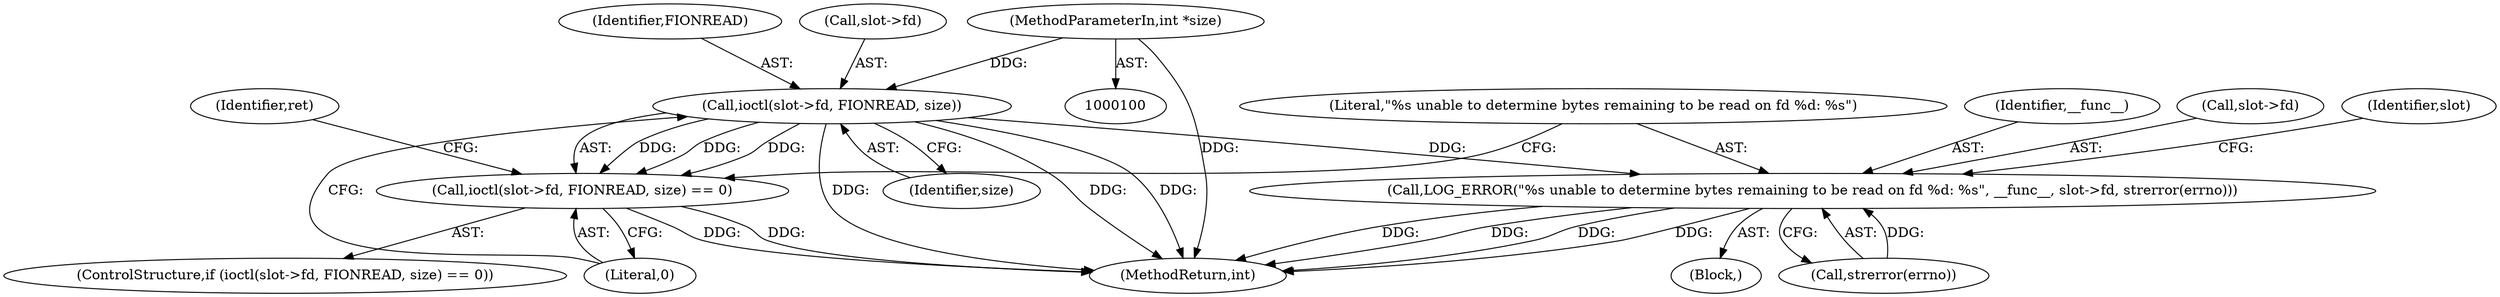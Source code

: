 digraph "1_Android_472271b153c5dc53c28beac55480a8d8434b2d5c_33@pointer" {
"1000132" [label="(Call,ioctl(slot->fd, FIONREAD, size))"];
"1000102" [label="(MethodParameterIn,int *size)"];
"1000131" [label="(Call,ioctl(slot->fd, FIONREAD, size) == 0)"];
"1000145" [label="(Call,LOG_ERROR(\"%s unable to determine bytes remaining to be read on fd %d: %s\", __func__, slot->fd, strerror(errno)))"];
"1000147" [label="(Identifier,__func__)"];
"1000136" [label="(Identifier,FIONREAD)"];
"1000137" [label="(Identifier,size)"];
"1000131" [label="(Call,ioctl(slot->fd, FIONREAD, size) == 0)"];
"1000130" [label="(ControlStructure,if (ioctl(slot->fd, FIONREAD, size) == 0))"];
"1000144" [label="(Block,)"];
"1000148" [label="(Call,slot->fd)"];
"1000154" [label="(Identifier,slot)"];
"1000133" [label="(Call,slot->fd)"];
"1000138" [label="(Literal,0)"];
"1000102" [label="(MethodParameterIn,int *size)"];
"1000161" [label="(MethodReturn,int)"];
"1000132" [label="(Call,ioctl(slot->fd, FIONREAD, size))"];
"1000145" [label="(Call,LOG_ERROR(\"%s unable to determine bytes remaining to be read on fd %d: %s\", __func__, slot->fd, strerror(errno)))"];
"1000141" [label="(Identifier,ret)"];
"1000146" [label="(Literal,\"%s unable to determine bytes remaining to be read on fd %d: %s\")"];
"1000151" [label="(Call,strerror(errno))"];
"1000132" -> "1000131"  [label="AST: "];
"1000132" -> "1000137"  [label="CFG: "];
"1000133" -> "1000132"  [label="AST: "];
"1000136" -> "1000132"  [label="AST: "];
"1000137" -> "1000132"  [label="AST: "];
"1000138" -> "1000132"  [label="CFG: "];
"1000132" -> "1000161"  [label="DDG: "];
"1000132" -> "1000161"  [label="DDG: "];
"1000132" -> "1000161"  [label="DDG: "];
"1000132" -> "1000131"  [label="DDG: "];
"1000132" -> "1000131"  [label="DDG: "];
"1000132" -> "1000131"  [label="DDG: "];
"1000102" -> "1000132"  [label="DDG: "];
"1000132" -> "1000145"  [label="DDG: "];
"1000102" -> "1000100"  [label="AST: "];
"1000102" -> "1000161"  [label="DDG: "];
"1000131" -> "1000130"  [label="AST: "];
"1000131" -> "1000138"  [label="CFG: "];
"1000138" -> "1000131"  [label="AST: "];
"1000141" -> "1000131"  [label="CFG: "];
"1000146" -> "1000131"  [label="CFG: "];
"1000131" -> "1000161"  [label="DDG: "];
"1000131" -> "1000161"  [label="DDG: "];
"1000145" -> "1000144"  [label="AST: "];
"1000145" -> "1000151"  [label="CFG: "];
"1000146" -> "1000145"  [label="AST: "];
"1000147" -> "1000145"  [label="AST: "];
"1000148" -> "1000145"  [label="AST: "];
"1000151" -> "1000145"  [label="AST: "];
"1000154" -> "1000145"  [label="CFG: "];
"1000145" -> "1000161"  [label="DDG: "];
"1000145" -> "1000161"  [label="DDG: "];
"1000145" -> "1000161"  [label="DDG: "];
"1000145" -> "1000161"  [label="DDG: "];
"1000151" -> "1000145"  [label="DDG: "];
}
